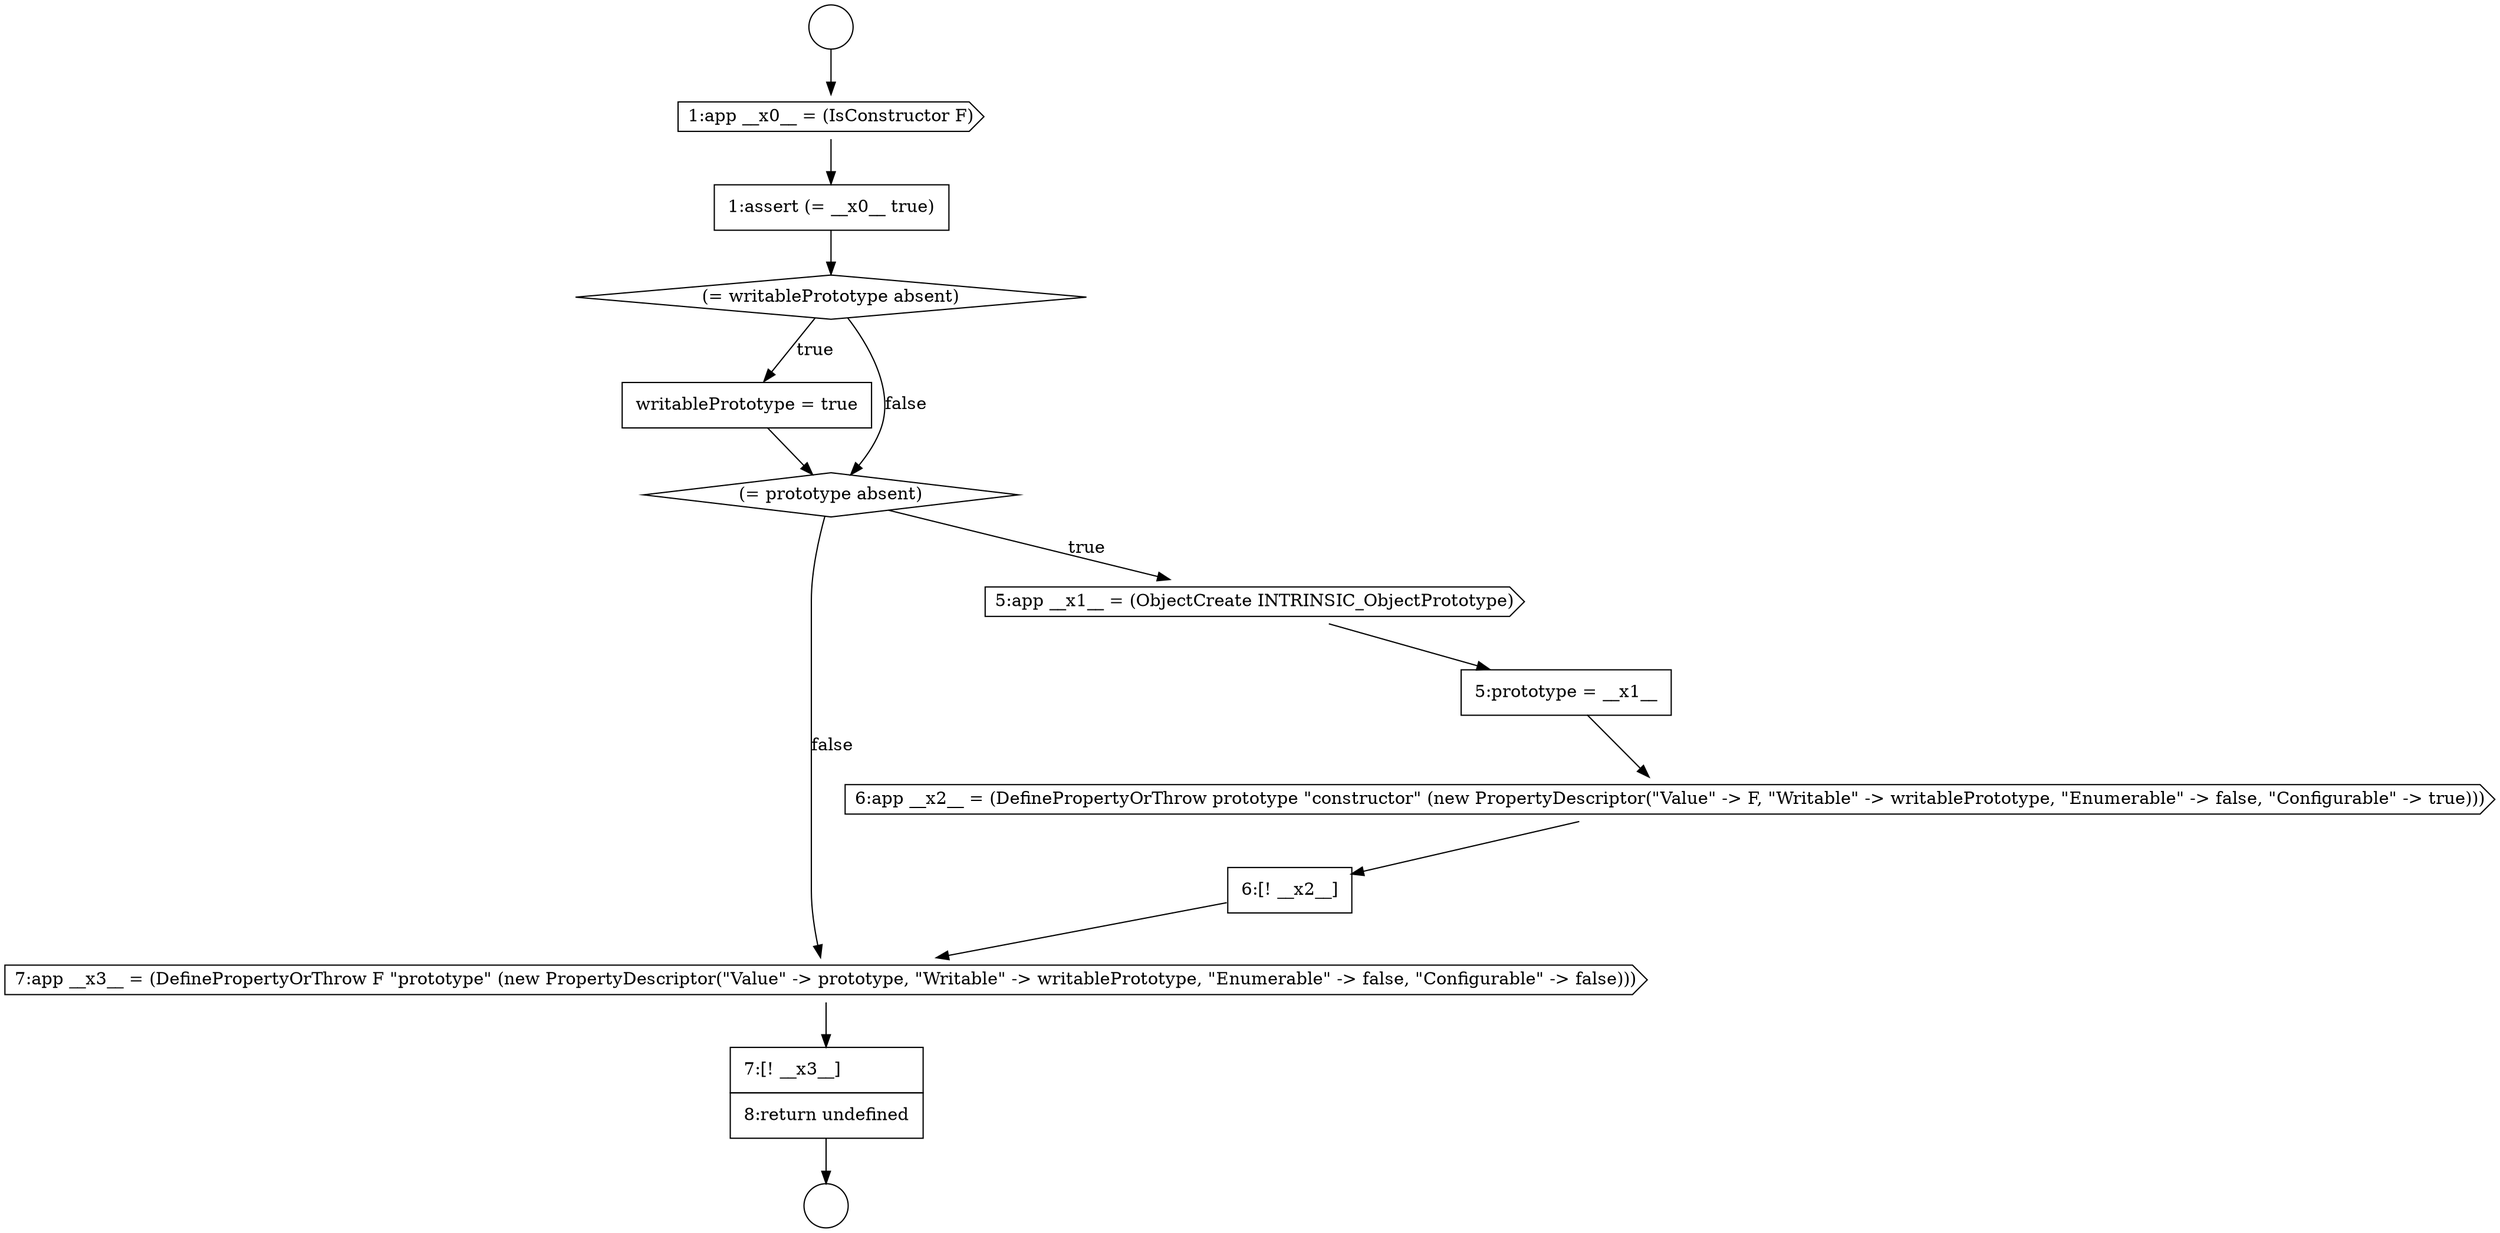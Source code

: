 digraph {
  node2072 [shape=diamond, label=<<font color="black">(= writablePrototype absent)</font>> color="black" fillcolor="white" style=filled]
  node2077 [shape=cds, label=<<font color="black">6:app __x2__ = (DefinePropertyOrThrow prototype &quot;constructor&quot; (new PropertyDescriptor(&quot;Value&quot; -&gt; F, &quot;Writable&quot; -&gt; writablePrototype, &quot;Enumerable&quot; -&gt; false, &quot;Configurable&quot; -&gt; true)))</font>> color="black" fillcolor="white" style=filled]
  node2073 [shape=none, margin=0, label=<<font color="black">
    <table border="0" cellborder="1" cellspacing="0" cellpadding="10">
      <tr><td align="left">writablePrototype = true</td></tr>
    </table>
  </font>> color="black" fillcolor="white" style=filled]
  node2068 [shape=circle label=" " color="black" fillcolor="white" style=filled]
  node2080 [shape=none, margin=0, label=<<font color="black">
    <table border="0" cellborder="1" cellspacing="0" cellpadding="10">
      <tr><td align="left">7:[! __x3__]</td></tr>
      <tr><td align="left">8:return undefined</td></tr>
    </table>
  </font>> color="black" fillcolor="white" style=filled]
  node2076 [shape=none, margin=0, label=<<font color="black">
    <table border="0" cellborder="1" cellspacing="0" cellpadding="10">
      <tr><td align="left">5:prototype = __x1__</td></tr>
    </table>
  </font>> color="black" fillcolor="white" style=filled]
  node2079 [shape=cds, label=<<font color="black">7:app __x3__ = (DefinePropertyOrThrow F &quot;prototype&quot; (new PropertyDescriptor(&quot;Value&quot; -&gt; prototype, &quot;Writable&quot; -&gt; writablePrototype, &quot;Enumerable&quot; -&gt; false, &quot;Configurable&quot; -&gt; false)))</font>> color="black" fillcolor="white" style=filled]
  node2070 [shape=cds, label=<<font color="black">1:app __x0__ = (IsConstructor F)</font>> color="black" fillcolor="white" style=filled]
  node2074 [shape=diamond, label=<<font color="black">(= prototype absent)</font>> color="black" fillcolor="white" style=filled]
  node2075 [shape=cds, label=<<font color="black">5:app __x1__ = (ObjectCreate INTRINSIC_ObjectPrototype)</font>> color="black" fillcolor="white" style=filled]
  node2069 [shape=circle label=" " color="black" fillcolor="white" style=filled]
  node2078 [shape=none, margin=0, label=<<font color="black">
    <table border="0" cellborder="1" cellspacing="0" cellpadding="10">
      <tr><td align="left">6:[! __x2__]</td></tr>
    </table>
  </font>> color="black" fillcolor="white" style=filled]
  node2071 [shape=none, margin=0, label=<<font color="black">
    <table border="0" cellborder="1" cellspacing="0" cellpadding="10">
      <tr><td align="left">1:assert (= __x0__ true)</td></tr>
    </table>
  </font>> color="black" fillcolor="white" style=filled]
  node2073 -> node2074 [ color="black"]
  node2076 -> node2077 [ color="black"]
  node2074 -> node2075 [label=<<font color="black">true</font>> color="black"]
  node2074 -> node2079 [label=<<font color="black">false</font>> color="black"]
  node2068 -> node2070 [ color="black"]
  node2080 -> node2069 [ color="black"]
  node2075 -> node2076 [ color="black"]
  node2070 -> node2071 [ color="black"]
  node2078 -> node2079 [ color="black"]
  node2079 -> node2080 [ color="black"]
  node2077 -> node2078 [ color="black"]
  node2071 -> node2072 [ color="black"]
  node2072 -> node2073 [label=<<font color="black">true</font>> color="black"]
  node2072 -> node2074 [label=<<font color="black">false</font>> color="black"]
}
